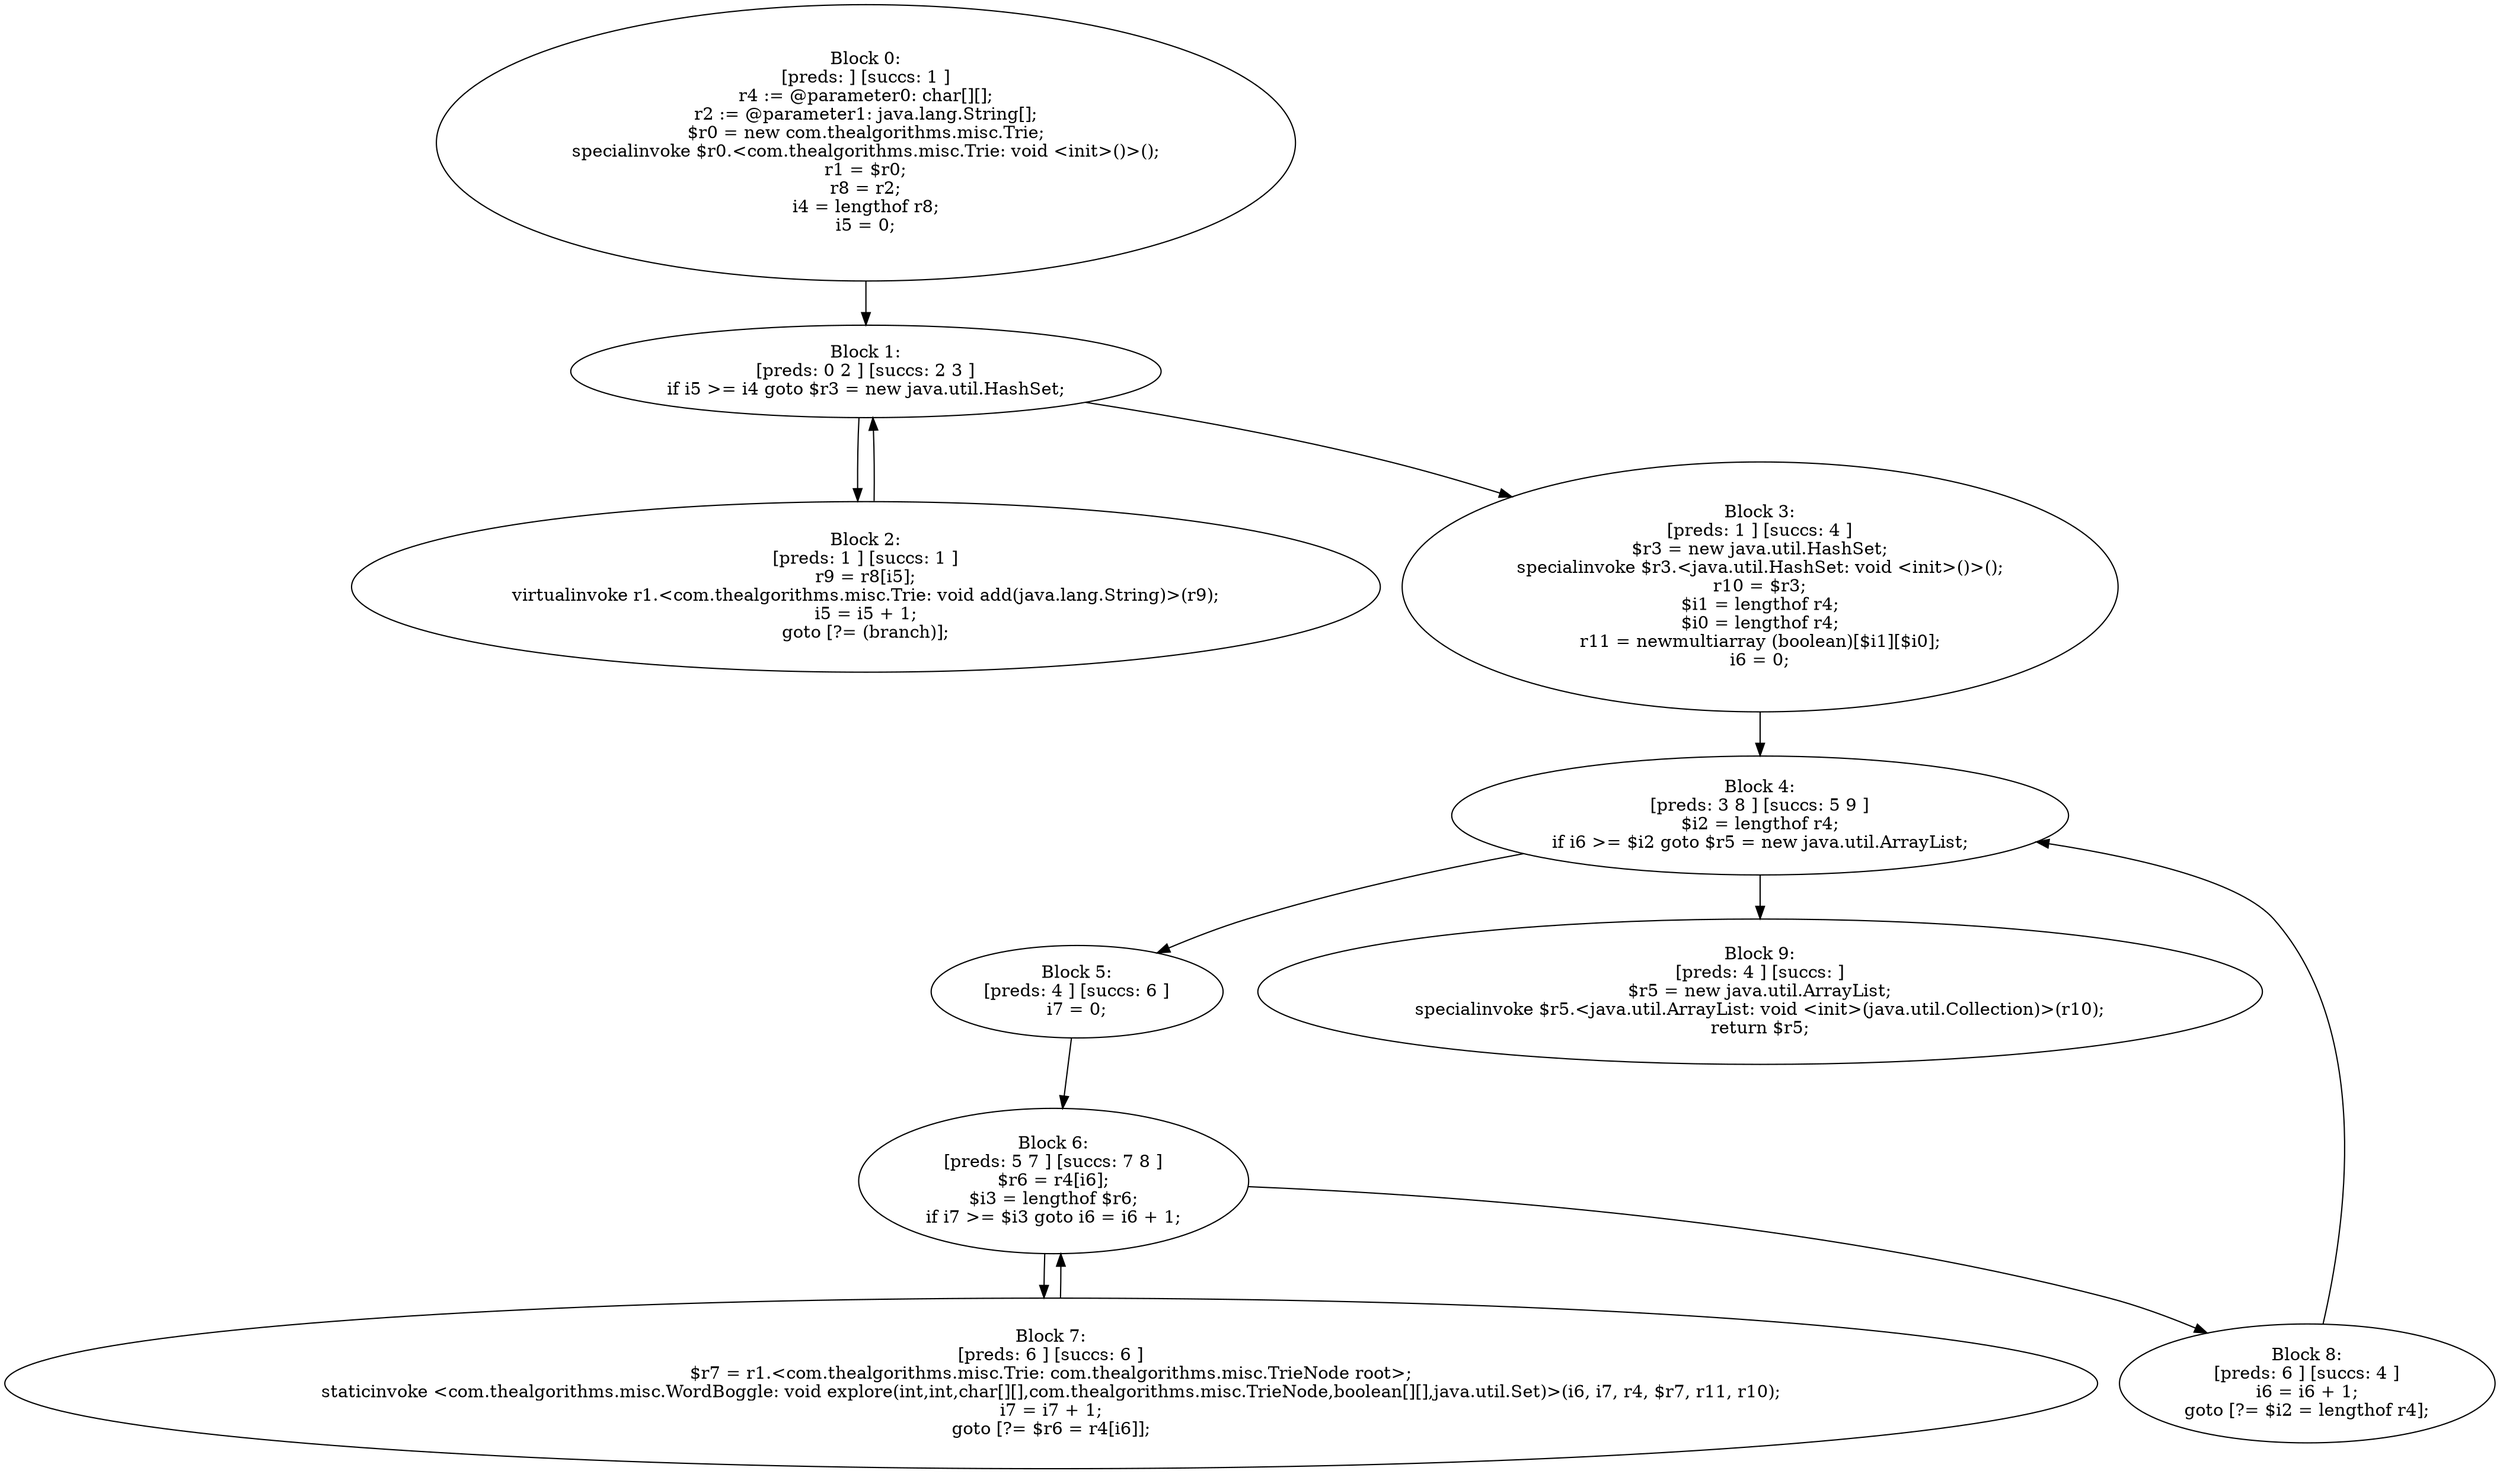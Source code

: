 digraph "unitGraph" {
    "Block 0:
[preds: ] [succs: 1 ]
r4 := @parameter0: char[][];
r2 := @parameter1: java.lang.String[];
$r0 = new com.thealgorithms.misc.Trie;
specialinvoke $r0.<com.thealgorithms.misc.Trie: void <init>()>();
r1 = $r0;
r8 = r2;
i4 = lengthof r8;
i5 = 0;
"
    "Block 1:
[preds: 0 2 ] [succs: 2 3 ]
if i5 >= i4 goto $r3 = new java.util.HashSet;
"
    "Block 2:
[preds: 1 ] [succs: 1 ]
r9 = r8[i5];
virtualinvoke r1.<com.thealgorithms.misc.Trie: void add(java.lang.String)>(r9);
i5 = i5 + 1;
goto [?= (branch)];
"
    "Block 3:
[preds: 1 ] [succs: 4 ]
$r3 = new java.util.HashSet;
specialinvoke $r3.<java.util.HashSet: void <init>()>();
r10 = $r3;
$i1 = lengthof r4;
$i0 = lengthof r4;
r11 = newmultiarray (boolean)[$i1][$i0];
i6 = 0;
"
    "Block 4:
[preds: 3 8 ] [succs: 5 9 ]
$i2 = lengthof r4;
if i6 >= $i2 goto $r5 = new java.util.ArrayList;
"
    "Block 5:
[preds: 4 ] [succs: 6 ]
i7 = 0;
"
    "Block 6:
[preds: 5 7 ] [succs: 7 8 ]
$r6 = r4[i6];
$i3 = lengthof $r6;
if i7 >= $i3 goto i6 = i6 + 1;
"
    "Block 7:
[preds: 6 ] [succs: 6 ]
$r7 = r1.<com.thealgorithms.misc.Trie: com.thealgorithms.misc.TrieNode root>;
staticinvoke <com.thealgorithms.misc.WordBoggle: void explore(int,int,char[][],com.thealgorithms.misc.TrieNode,boolean[][],java.util.Set)>(i6, i7, r4, $r7, r11, r10);
i7 = i7 + 1;
goto [?= $r6 = r4[i6]];
"
    "Block 8:
[preds: 6 ] [succs: 4 ]
i6 = i6 + 1;
goto [?= $i2 = lengthof r4];
"
    "Block 9:
[preds: 4 ] [succs: ]
$r5 = new java.util.ArrayList;
specialinvoke $r5.<java.util.ArrayList: void <init>(java.util.Collection)>(r10);
return $r5;
"
    "Block 0:
[preds: ] [succs: 1 ]
r4 := @parameter0: char[][];
r2 := @parameter1: java.lang.String[];
$r0 = new com.thealgorithms.misc.Trie;
specialinvoke $r0.<com.thealgorithms.misc.Trie: void <init>()>();
r1 = $r0;
r8 = r2;
i4 = lengthof r8;
i5 = 0;
"->"Block 1:
[preds: 0 2 ] [succs: 2 3 ]
if i5 >= i4 goto $r3 = new java.util.HashSet;
";
    "Block 1:
[preds: 0 2 ] [succs: 2 3 ]
if i5 >= i4 goto $r3 = new java.util.HashSet;
"->"Block 2:
[preds: 1 ] [succs: 1 ]
r9 = r8[i5];
virtualinvoke r1.<com.thealgorithms.misc.Trie: void add(java.lang.String)>(r9);
i5 = i5 + 1;
goto [?= (branch)];
";
    "Block 1:
[preds: 0 2 ] [succs: 2 3 ]
if i5 >= i4 goto $r3 = new java.util.HashSet;
"->"Block 3:
[preds: 1 ] [succs: 4 ]
$r3 = new java.util.HashSet;
specialinvoke $r3.<java.util.HashSet: void <init>()>();
r10 = $r3;
$i1 = lengthof r4;
$i0 = lengthof r4;
r11 = newmultiarray (boolean)[$i1][$i0];
i6 = 0;
";
    "Block 2:
[preds: 1 ] [succs: 1 ]
r9 = r8[i5];
virtualinvoke r1.<com.thealgorithms.misc.Trie: void add(java.lang.String)>(r9);
i5 = i5 + 1;
goto [?= (branch)];
"->"Block 1:
[preds: 0 2 ] [succs: 2 3 ]
if i5 >= i4 goto $r3 = new java.util.HashSet;
";
    "Block 3:
[preds: 1 ] [succs: 4 ]
$r3 = new java.util.HashSet;
specialinvoke $r3.<java.util.HashSet: void <init>()>();
r10 = $r3;
$i1 = lengthof r4;
$i0 = lengthof r4;
r11 = newmultiarray (boolean)[$i1][$i0];
i6 = 0;
"->"Block 4:
[preds: 3 8 ] [succs: 5 9 ]
$i2 = lengthof r4;
if i6 >= $i2 goto $r5 = new java.util.ArrayList;
";
    "Block 4:
[preds: 3 8 ] [succs: 5 9 ]
$i2 = lengthof r4;
if i6 >= $i2 goto $r5 = new java.util.ArrayList;
"->"Block 5:
[preds: 4 ] [succs: 6 ]
i7 = 0;
";
    "Block 4:
[preds: 3 8 ] [succs: 5 9 ]
$i2 = lengthof r4;
if i6 >= $i2 goto $r5 = new java.util.ArrayList;
"->"Block 9:
[preds: 4 ] [succs: ]
$r5 = new java.util.ArrayList;
specialinvoke $r5.<java.util.ArrayList: void <init>(java.util.Collection)>(r10);
return $r5;
";
    "Block 5:
[preds: 4 ] [succs: 6 ]
i7 = 0;
"->"Block 6:
[preds: 5 7 ] [succs: 7 8 ]
$r6 = r4[i6];
$i3 = lengthof $r6;
if i7 >= $i3 goto i6 = i6 + 1;
";
    "Block 6:
[preds: 5 7 ] [succs: 7 8 ]
$r6 = r4[i6];
$i3 = lengthof $r6;
if i7 >= $i3 goto i6 = i6 + 1;
"->"Block 7:
[preds: 6 ] [succs: 6 ]
$r7 = r1.<com.thealgorithms.misc.Trie: com.thealgorithms.misc.TrieNode root>;
staticinvoke <com.thealgorithms.misc.WordBoggle: void explore(int,int,char[][],com.thealgorithms.misc.TrieNode,boolean[][],java.util.Set)>(i6, i7, r4, $r7, r11, r10);
i7 = i7 + 1;
goto [?= $r6 = r4[i6]];
";
    "Block 6:
[preds: 5 7 ] [succs: 7 8 ]
$r6 = r4[i6];
$i3 = lengthof $r6;
if i7 >= $i3 goto i6 = i6 + 1;
"->"Block 8:
[preds: 6 ] [succs: 4 ]
i6 = i6 + 1;
goto [?= $i2 = lengthof r4];
";
    "Block 7:
[preds: 6 ] [succs: 6 ]
$r7 = r1.<com.thealgorithms.misc.Trie: com.thealgorithms.misc.TrieNode root>;
staticinvoke <com.thealgorithms.misc.WordBoggle: void explore(int,int,char[][],com.thealgorithms.misc.TrieNode,boolean[][],java.util.Set)>(i6, i7, r4, $r7, r11, r10);
i7 = i7 + 1;
goto [?= $r6 = r4[i6]];
"->"Block 6:
[preds: 5 7 ] [succs: 7 8 ]
$r6 = r4[i6];
$i3 = lengthof $r6;
if i7 >= $i3 goto i6 = i6 + 1;
";
    "Block 8:
[preds: 6 ] [succs: 4 ]
i6 = i6 + 1;
goto [?= $i2 = lengthof r4];
"->"Block 4:
[preds: 3 8 ] [succs: 5 9 ]
$i2 = lengthof r4;
if i6 >= $i2 goto $r5 = new java.util.ArrayList;
";
}
